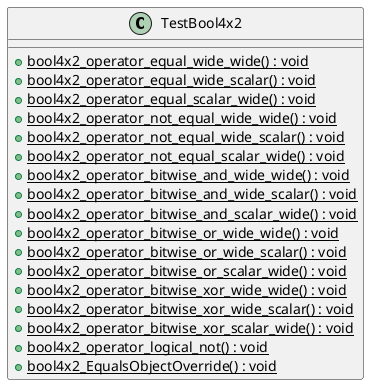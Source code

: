 @startuml
class TestBool4x2 {
    + {static} bool4x2_operator_equal_wide_wide() : void
    + {static} bool4x2_operator_equal_wide_scalar() : void
    + {static} bool4x2_operator_equal_scalar_wide() : void
    + {static} bool4x2_operator_not_equal_wide_wide() : void
    + {static} bool4x2_operator_not_equal_wide_scalar() : void
    + {static} bool4x2_operator_not_equal_scalar_wide() : void
    + {static} bool4x2_operator_bitwise_and_wide_wide() : void
    + {static} bool4x2_operator_bitwise_and_wide_scalar() : void
    + {static} bool4x2_operator_bitwise_and_scalar_wide() : void
    + {static} bool4x2_operator_bitwise_or_wide_wide() : void
    + {static} bool4x2_operator_bitwise_or_wide_scalar() : void
    + {static} bool4x2_operator_bitwise_or_scalar_wide() : void
    + {static} bool4x2_operator_bitwise_xor_wide_wide() : void
    + {static} bool4x2_operator_bitwise_xor_wide_scalar() : void
    + {static} bool4x2_operator_bitwise_xor_scalar_wide() : void
    + {static} bool4x2_operator_logical_not() : void
    + {static} bool4x2_EqualsObjectOverride() : void
}
@enduml
